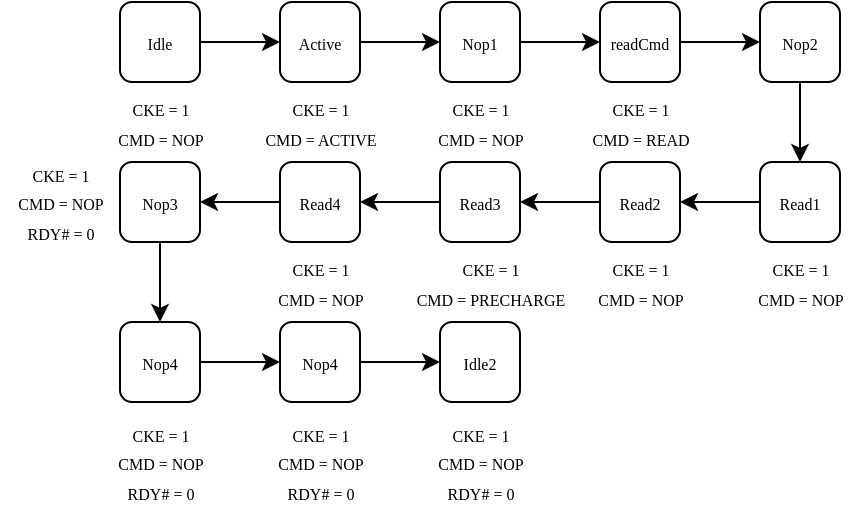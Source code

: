 <mxfile version="21.3.7" type="device">
  <diagram name="Page-1" id="FwPhwjOr8V4SNt_Zpmo2">
    <mxGraphModel dx="683" dy="464" grid="1" gridSize="10" guides="1" tooltips="1" connect="1" arrows="1" fold="1" page="1" pageScale="1" pageWidth="1169" pageHeight="827" math="0" shadow="0">
      <root>
        <mxCell id="0" />
        <mxCell id="1" parent="0" />
        <mxCell id="lrx6KI3qL2--OfaduSLe-21" style="edgeStyle=orthogonalEdgeStyle;rounded=0;orthogonalLoop=1;jettySize=auto;html=1;entryX=0;entryY=0.5;entryDx=0;entryDy=0;" parent="1" source="lrx6KI3qL2--OfaduSLe-1" target="lrx6KI3qL2--OfaduSLe-5" edge="1">
          <mxGeometry relative="1" as="geometry">
            <mxPoint x="200" y="140.0" as="targetPoint" />
          </mxGeometry>
        </mxCell>
        <mxCell id="lrx6KI3qL2--OfaduSLe-1" value="&lt;font style=&quot;font-size: 8px;&quot; data-font-src=&quot;https://fonts.googleapis.com/css?family=Calibri&quot; face=&quot;Calibri&quot;&gt;Idle&lt;/font&gt;" style="rounded=1;whiteSpace=wrap;html=1;" parent="1" vertex="1">
          <mxGeometry x="120" y="120" width="40" height="40" as="geometry" />
        </mxCell>
        <mxCell id="lrx6KI3qL2--OfaduSLe-2" value="&lt;font style=&quot;font-size: 8px;&quot; data-font-src=&quot;https://fonts.googleapis.com/css?family=Calibri&quot; face=&quot;Calibri&quot;&gt;CKE = 1&lt;br&gt;CMD = NOP&lt;br&gt;&lt;/font&gt;" style="text;html=1;align=center;verticalAlign=middle;resizable=0;points=[];autosize=1;strokeColor=none;fillColor=none;" parent="1" vertex="1">
          <mxGeometry x="110" y="160" width="60" height="40" as="geometry" />
        </mxCell>
        <mxCell id="lrx6KI3qL2--OfaduSLe-23" style="edgeStyle=orthogonalEdgeStyle;rounded=0;orthogonalLoop=1;jettySize=auto;html=1;entryX=0;entryY=0.5;entryDx=0;entryDy=0;" parent="1" source="lrx6KI3qL2--OfaduSLe-5" target="lrx6KI3qL2--OfaduSLe-6" edge="1">
          <mxGeometry relative="1" as="geometry" />
        </mxCell>
        <mxCell id="lrx6KI3qL2--OfaduSLe-5" value="&lt;font style=&quot;font-size: 8px;&quot; data-font-src=&quot;https://fonts.googleapis.com/css?family=Calibri&quot; face=&quot;Calibri&quot;&gt;Active&lt;/font&gt;" style="rounded=1;whiteSpace=wrap;html=1;" parent="1" vertex="1">
          <mxGeometry x="200" y="120" width="40" height="40" as="geometry" />
        </mxCell>
        <mxCell id="lrx6KI3qL2--OfaduSLe-24" style="edgeStyle=orthogonalEdgeStyle;rounded=0;orthogonalLoop=1;jettySize=auto;html=1;entryX=0;entryY=0.5;entryDx=0;entryDy=0;" parent="1" source="lrx6KI3qL2--OfaduSLe-6" target="lrx6KI3qL2--OfaduSLe-7" edge="1">
          <mxGeometry relative="1" as="geometry" />
        </mxCell>
        <mxCell id="lrx6KI3qL2--OfaduSLe-6" value="&lt;font face=&quot;Calibri&quot;&gt;&lt;span style=&quot;font-size: 8px;&quot;&gt;Nop1&lt;/span&gt;&lt;/font&gt;" style="rounded=1;whiteSpace=wrap;html=1;" parent="1" vertex="1">
          <mxGeometry x="280" y="120" width="40" height="40" as="geometry" />
        </mxCell>
        <mxCell id="GNGCNCmRoBVis1hm-LkJ-4" style="edgeStyle=orthogonalEdgeStyle;rounded=0;orthogonalLoop=1;jettySize=auto;html=1;entryX=0;entryY=0.5;entryDx=0;entryDy=0;" edge="1" parent="1" source="lrx6KI3qL2--OfaduSLe-7" target="lrx6KI3qL2--OfaduSLe-9">
          <mxGeometry relative="1" as="geometry" />
        </mxCell>
        <mxCell id="lrx6KI3qL2--OfaduSLe-7" value="&lt;font face=&quot;Calibri&quot;&gt;&lt;span style=&quot;font-size: 8px;&quot;&gt;readCmd&lt;/span&gt;&lt;/font&gt;" style="rounded=1;whiteSpace=wrap;html=1;" parent="1" vertex="1">
          <mxGeometry x="360" y="120" width="40" height="40" as="geometry" />
        </mxCell>
        <mxCell id="GNGCNCmRoBVis1hm-LkJ-5" style="edgeStyle=orthogonalEdgeStyle;rounded=0;orthogonalLoop=1;jettySize=auto;html=1;entryX=0.5;entryY=0;entryDx=0;entryDy=0;" edge="1" parent="1" source="lrx6KI3qL2--OfaduSLe-9" target="lrx6KI3qL2--OfaduSLe-11">
          <mxGeometry relative="1" as="geometry">
            <mxPoint x="460" y="200" as="targetPoint" />
          </mxGeometry>
        </mxCell>
        <mxCell id="lrx6KI3qL2--OfaduSLe-9" value="&lt;font face=&quot;Calibri&quot;&gt;&lt;span style=&quot;font-size: 8px;&quot;&gt;Nop2&lt;/span&gt;&lt;/font&gt;" style="rounded=1;whiteSpace=wrap;html=1;" parent="1" vertex="1">
          <mxGeometry x="440" y="120" width="40" height="40" as="geometry" />
        </mxCell>
        <mxCell id="lrx6KI3qL2--OfaduSLe-28" style="edgeStyle=orthogonalEdgeStyle;rounded=0;orthogonalLoop=1;jettySize=auto;html=1;entryX=1;entryY=0.5;entryDx=0;entryDy=0;" parent="1" source="lrx6KI3qL2--OfaduSLe-11" target="lrx6KI3qL2--OfaduSLe-12" edge="1">
          <mxGeometry relative="1" as="geometry" />
        </mxCell>
        <mxCell id="lrx6KI3qL2--OfaduSLe-11" value="&lt;font face=&quot;Calibri&quot;&gt;&lt;span style=&quot;font-size: 8px;&quot;&gt;Read1&lt;/span&gt;&lt;/font&gt;" style="rounded=1;whiteSpace=wrap;html=1;" parent="1" vertex="1">
          <mxGeometry x="440" y="200" width="40" height="40" as="geometry" />
        </mxCell>
        <mxCell id="lrx6KI3qL2--OfaduSLe-29" style="edgeStyle=orthogonalEdgeStyle;rounded=0;orthogonalLoop=1;jettySize=auto;html=1;entryX=1;entryY=0.5;entryDx=0;entryDy=0;" parent="1" source="lrx6KI3qL2--OfaduSLe-12" target="lrx6KI3qL2--OfaduSLe-13" edge="1">
          <mxGeometry relative="1" as="geometry" />
        </mxCell>
        <mxCell id="lrx6KI3qL2--OfaduSLe-12" value="&lt;font face=&quot;Calibri&quot;&gt;&lt;span style=&quot;font-size: 8px;&quot;&gt;Read2&lt;/span&gt;&lt;/font&gt;" style="rounded=1;whiteSpace=wrap;html=1;" parent="1" vertex="1">
          <mxGeometry x="360" y="200" width="40" height="40" as="geometry" />
        </mxCell>
        <mxCell id="GNGCNCmRoBVis1hm-LkJ-8" style="edgeStyle=orthogonalEdgeStyle;rounded=0;orthogonalLoop=1;jettySize=auto;html=1;entryX=1;entryY=0.5;entryDx=0;entryDy=0;" edge="1" parent="1" source="lrx6KI3qL2--OfaduSLe-13" target="lrx6KI3qL2--OfaduSLe-14">
          <mxGeometry relative="1" as="geometry" />
        </mxCell>
        <mxCell id="lrx6KI3qL2--OfaduSLe-13" value="&lt;font face=&quot;Calibri&quot;&gt;&lt;span style=&quot;font-size: 8px;&quot;&gt;Read3&lt;/span&gt;&lt;/font&gt;" style="rounded=1;whiteSpace=wrap;html=1;" parent="1" vertex="1">
          <mxGeometry x="280" y="200" width="40" height="40" as="geometry" />
        </mxCell>
        <mxCell id="GNGCNCmRoBVis1hm-LkJ-6" style="edgeStyle=orthogonalEdgeStyle;rounded=0;orthogonalLoop=1;jettySize=auto;html=1;entryX=1;entryY=0.5;entryDx=0;entryDy=0;" edge="1" parent="1" source="lrx6KI3qL2--OfaduSLe-14" target="lrx6KI3qL2--OfaduSLe-20">
          <mxGeometry relative="1" as="geometry" />
        </mxCell>
        <mxCell id="lrx6KI3qL2--OfaduSLe-14" value="&lt;font face=&quot;Calibri&quot;&gt;&lt;span style=&quot;font-size: 8px;&quot;&gt;Read4&lt;/span&gt;&lt;/font&gt;" style="rounded=1;whiteSpace=wrap;html=1;" parent="1" vertex="1">
          <mxGeometry x="200" y="200" width="40" height="40" as="geometry" />
        </mxCell>
        <mxCell id="GNGCNCmRoBVis1hm-LkJ-7" style="edgeStyle=orthogonalEdgeStyle;rounded=0;orthogonalLoop=1;jettySize=auto;html=1;entryX=0.5;entryY=0;entryDx=0;entryDy=0;" edge="1" parent="1" source="lrx6KI3qL2--OfaduSLe-20" target="lrx6KI3qL2--OfaduSLe-34">
          <mxGeometry relative="1" as="geometry" />
        </mxCell>
        <mxCell id="lrx6KI3qL2--OfaduSLe-20" value="&lt;font face=&quot;Calibri&quot;&gt;&lt;span style=&quot;font-size: 8px;&quot;&gt;Nop3&lt;/span&gt;&lt;/font&gt;" style="rounded=1;whiteSpace=wrap;html=1;" parent="1" vertex="1">
          <mxGeometry x="120" y="200" width="40" height="40" as="geometry" />
        </mxCell>
        <mxCell id="GNGCNCmRoBVis1hm-LkJ-10" style="edgeStyle=orthogonalEdgeStyle;rounded=0;orthogonalLoop=1;jettySize=auto;html=1;entryX=0;entryY=0.5;entryDx=0;entryDy=0;" edge="1" parent="1" source="lrx6KI3qL2--OfaduSLe-34" target="GNGCNCmRoBVis1hm-LkJ-9">
          <mxGeometry relative="1" as="geometry" />
        </mxCell>
        <mxCell id="lrx6KI3qL2--OfaduSLe-34" value="&lt;font face=&quot;Calibri&quot;&gt;&lt;span style=&quot;font-size: 8px;&quot;&gt;Nop4&lt;/span&gt;&lt;/font&gt;" style="rounded=1;whiteSpace=wrap;html=1;" parent="1" vertex="1">
          <mxGeometry x="120" y="280" width="40" height="40" as="geometry" />
        </mxCell>
        <mxCell id="lrx6KI3qL2--OfaduSLe-37" value="&lt;font face=&quot;Calibri&quot;&gt;&lt;span style=&quot;font-size: 8px;&quot;&gt;Idle2&lt;/span&gt;&lt;/font&gt;" style="rounded=1;whiteSpace=wrap;html=1;" parent="1" vertex="1">
          <mxGeometry x="280" y="280" width="40" height="40" as="geometry" />
        </mxCell>
        <mxCell id="lrx6KI3qL2--OfaduSLe-39" value="&lt;font style=&quot;font-size: 8px;&quot; data-font-src=&quot;https://fonts.googleapis.com/css?family=Calibri&quot; face=&quot;Calibri&quot;&gt;CKE&amp;nbsp;= 1&lt;br&gt;CMD = ACTIVE&lt;br&gt;&lt;/font&gt;" style="text;html=1;align=center;verticalAlign=middle;resizable=0;points=[];autosize=1;strokeColor=none;fillColor=none;" parent="1" vertex="1">
          <mxGeometry x="185" y="160" width="70" height="40" as="geometry" />
        </mxCell>
        <mxCell id="lrx6KI3qL2--OfaduSLe-40" value="&lt;font style=&quot;font-size: 8px;&quot; data-font-src=&quot;https://fonts.googleapis.com/css?family=Calibri&quot; face=&quot;Calibri&quot;&gt;CKE&amp;nbsp;= 1&lt;br&gt;CMD&amp;nbsp;= NOP&lt;br&gt;&lt;/font&gt;" style="text;html=1;align=center;verticalAlign=middle;resizable=0;points=[];autosize=1;strokeColor=none;fillColor=none;" parent="1" vertex="1">
          <mxGeometry x="270" y="160" width="60" height="40" as="geometry" />
        </mxCell>
        <mxCell id="lrx6KI3qL2--OfaduSLe-41" value="&lt;font style=&quot;font-size: 8px;&quot; data-font-src=&quot;https://fonts.googleapis.com/css?family=Calibri&quot; face=&quot;Calibri&quot;&gt;CKE&amp;nbsp;= 1&lt;br&gt;CMD&amp;nbsp;= READ&lt;br&gt;&lt;/font&gt;" style="text;html=1;align=center;verticalAlign=middle;resizable=0;points=[];autosize=1;strokeColor=none;fillColor=none;" parent="1" vertex="1">
          <mxGeometry x="350" y="160" width="60" height="40" as="geometry" />
        </mxCell>
        <mxCell id="lrx6KI3qL2--OfaduSLe-47" value="&lt;font style=&quot;font-size: 8px;&quot; data-font-src=&quot;https://fonts.googleapis.com/css?family=Calibri&quot; face=&quot;Calibri&quot;&gt;CKE&amp;nbsp;= 1&lt;br&gt;CMD&amp;nbsp;= NOP&lt;br&gt;&lt;/font&gt;" style="text;html=1;align=center;verticalAlign=middle;resizable=0;points=[];autosize=1;strokeColor=none;fillColor=none;" parent="1" vertex="1">
          <mxGeometry x="430" y="240" width="60" height="40" as="geometry" />
        </mxCell>
        <mxCell id="lrx6KI3qL2--OfaduSLe-48" value="&lt;font style=&quot;font-size: 8px;&quot; data-font-src=&quot;https://fonts.googleapis.com/css?family=Calibri&quot; face=&quot;Calibri&quot;&gt;CKE&amp;nbsp;= 1&lt;br&gt;CMD&amp;nbsp;= NOP&lt;br&gt;&lt;/font&gt;" style="text;html=1;align=center;verticalAlign=middle;resizable=0;points=[];autosize=1;strokeColor=none;fillColor=none;" parent="1" vertex="1">
          <mxGeometry x="350" y="240" width="60" height="40" as="geometry" />
        </mxCell>
        <mxCell id="lrx6KI3qL2--OfaduSLe-49" value="&lt;font style=&quot;font-size: 8px;&quot; data-font-src=&quot;https://fonts.googleapis.com/css?family=Calibri&quot; face=&quot;Calibri&quot;&gt;CKE&amp;nbsp;= 1&lt;br&gt;CMD&amp;nbsp;= PRECHARGE&lt;br&gt;&lt;/font&gt;" style="text;html=1;align=center;verticalAlign=middle;resizable=0;points=[];autosize=1;strokeColor=none;fillColor=none;" parent="1" vertex="1">
          <mxGeometry x="260" y="240" width="90" height="40" as="geometry" />
        </mxCell>
        <mxCell id="lrx6KI3qL2--OfaduSLe-50" value="&lt;font style=&quot;font-size: 8px;&quot; data-font-src=&quot;https://fonts.googleapis.com/css?family=Calibri&quot; face=&quot;Calibri&quot;&gt;CKE&amp;nbsp;= 1&lt;br&gt;CMD&amp;nbsp;= NOP&lt;br&gt;&lt;/font&gt;" style="text;html=1;align=center;verticalAlign=middle;resizable=0;points=[];autosize=1;strokeColor=none;fillColor=none;" parent="1" vertex="1">
          <mxGeometry x="190" y="240" width="60" height="40" as="geometry" />
        </mxCell>
        <mxCell id="lrx6KI3qL2--OfaduSLe-54" value="&lt;font style=&quot;font-size: 8px;&quot; data-font-src=&quot;https://fonts.googleapis.com/css?family=Calibri&quot; face=&quot;Calibri&quot;&gt;CKE&amp;nbsp;= 1&lt;br&gt;CMD&amp;nbsp;= NOP&lt;br&gt;RDY# = 0&lt;br&gt;&lt;/font&gt;" style="text;html=1;align=center;verticalAlign=middle;resizable=0;points=[];autosize=1;strokeColor=none;fillColor=none;" parent="1" vertex="1">
          <mxGeometry x="60" y="190" width="60" height="60" as="geometry" />
        </mxCell>
        <mxCell id="GNGCNCmRoBVis1hm-LkJ-11" style="edgeStyle=orthogonalEdgeStyle;rounded=0;orthogonalLoop=1;jettySize=auto;html=1;entryX=0;entryY=0.5;entryDx=0;entryDy=0;" edge="1" parent="1" source="GNGCNCmRoBVis1hm-LkJ-9" target="lrx6KI3qL2--OfaduSLe-37">
          <mxGeometry relative="1" as="geometry" />
        </mxCell>
        <mxCell id="GNGCNCmRoBVis1hm-LkJ-9" value="&lt;font face=&quot;Calibri&quot;&gt;&lt;span style=&quot;font-size: 8px;&quot;&gt;Nop4&lt;/span&gt;&lt;/font&gt;" style="rounded=1;whiteSpace=wrap;html=1;" vertex="1" parent="1">
          <mxGeometry x="200" y="280" width="40" height="40" as="geometry" />
        </mxCell>
        <mxCell id="GNGCNCmRoBVis1hm-LkJ-13" value="&lt;font style=&quot;font-size: 8px;&quot; data-font-src=&quot;https://fonts.googleapis.com/css?family=Calibri&quot; face=&quot;Calibri&quot;&gt;CKE&amp;nbsp;= 1&lt;br&gt;CMD&amp;nbsp;= NOP&lt;br&gt;RDY# = 0&lt;br&gt;&lt;/font&gt;" style="text;html=1;align=center;verticalAlign=middle;resizable=0;points=[];autosize=1;strokeColor=none;fillColor=none;" vertex="1" parent="1">
          <mxGeometry x="110" y="320" width="60" height="60" as="geometry" />
        </mxCell>
        <mxCell id="GNGCNCmRoBVis1hm-LkJ-14" value="&lt;font style=&quot;font-size: 8px;&quot; data-font-src=&quot;https://fonts.googleapis.com/css?family=Calibri&quot; face=&quot;Calibri&quot;&gt;CKE&amp;nbsp;= 1&lt;br&gt;CMD&amp;nbsp;= NOP&lt;br&gt;RDY# = 0&lt;br&gt;&lt;/font&gt;" style="text;html=1;align=center;verticalAlign=middle;resizable=0;points=[];autosize=1;strokeColor=none;fillColor=none;" vertex="1" parent="1">
          <mxGeometry x="190" y="320" width="60" height="60" as="geometry" />
        </mxCell>
        <mxCell id="GNGCNCmRoBVis1hm-LkJ-15" value="&lt;font style=&quot;font-size: 8px;&quot; data-font-src=&quot;https://fonts.googleapis.com/css?family=Calibri&quot; face=&quot;Calibri&quot;&gt;CKE&amp;nbsp;= 1&lt;br&gt;CMD&amp;nbsp;= NOP&lt;br&gt;RDY# = 0&lt;br&gt;&lt;/font&gt;" style="text;html=1;align=center;verticalAlign=middle;resizable=0;points=[];autosize=1;strokeColor=none;fillColor=none;" vertex="1" parent="1">
          <mxGeometry x="270" y="320" width="60" height="60" as="geometry" />
        </mxCell>
      </root>
    </mxGraphModel>
  </diagram>
</mxfile>
